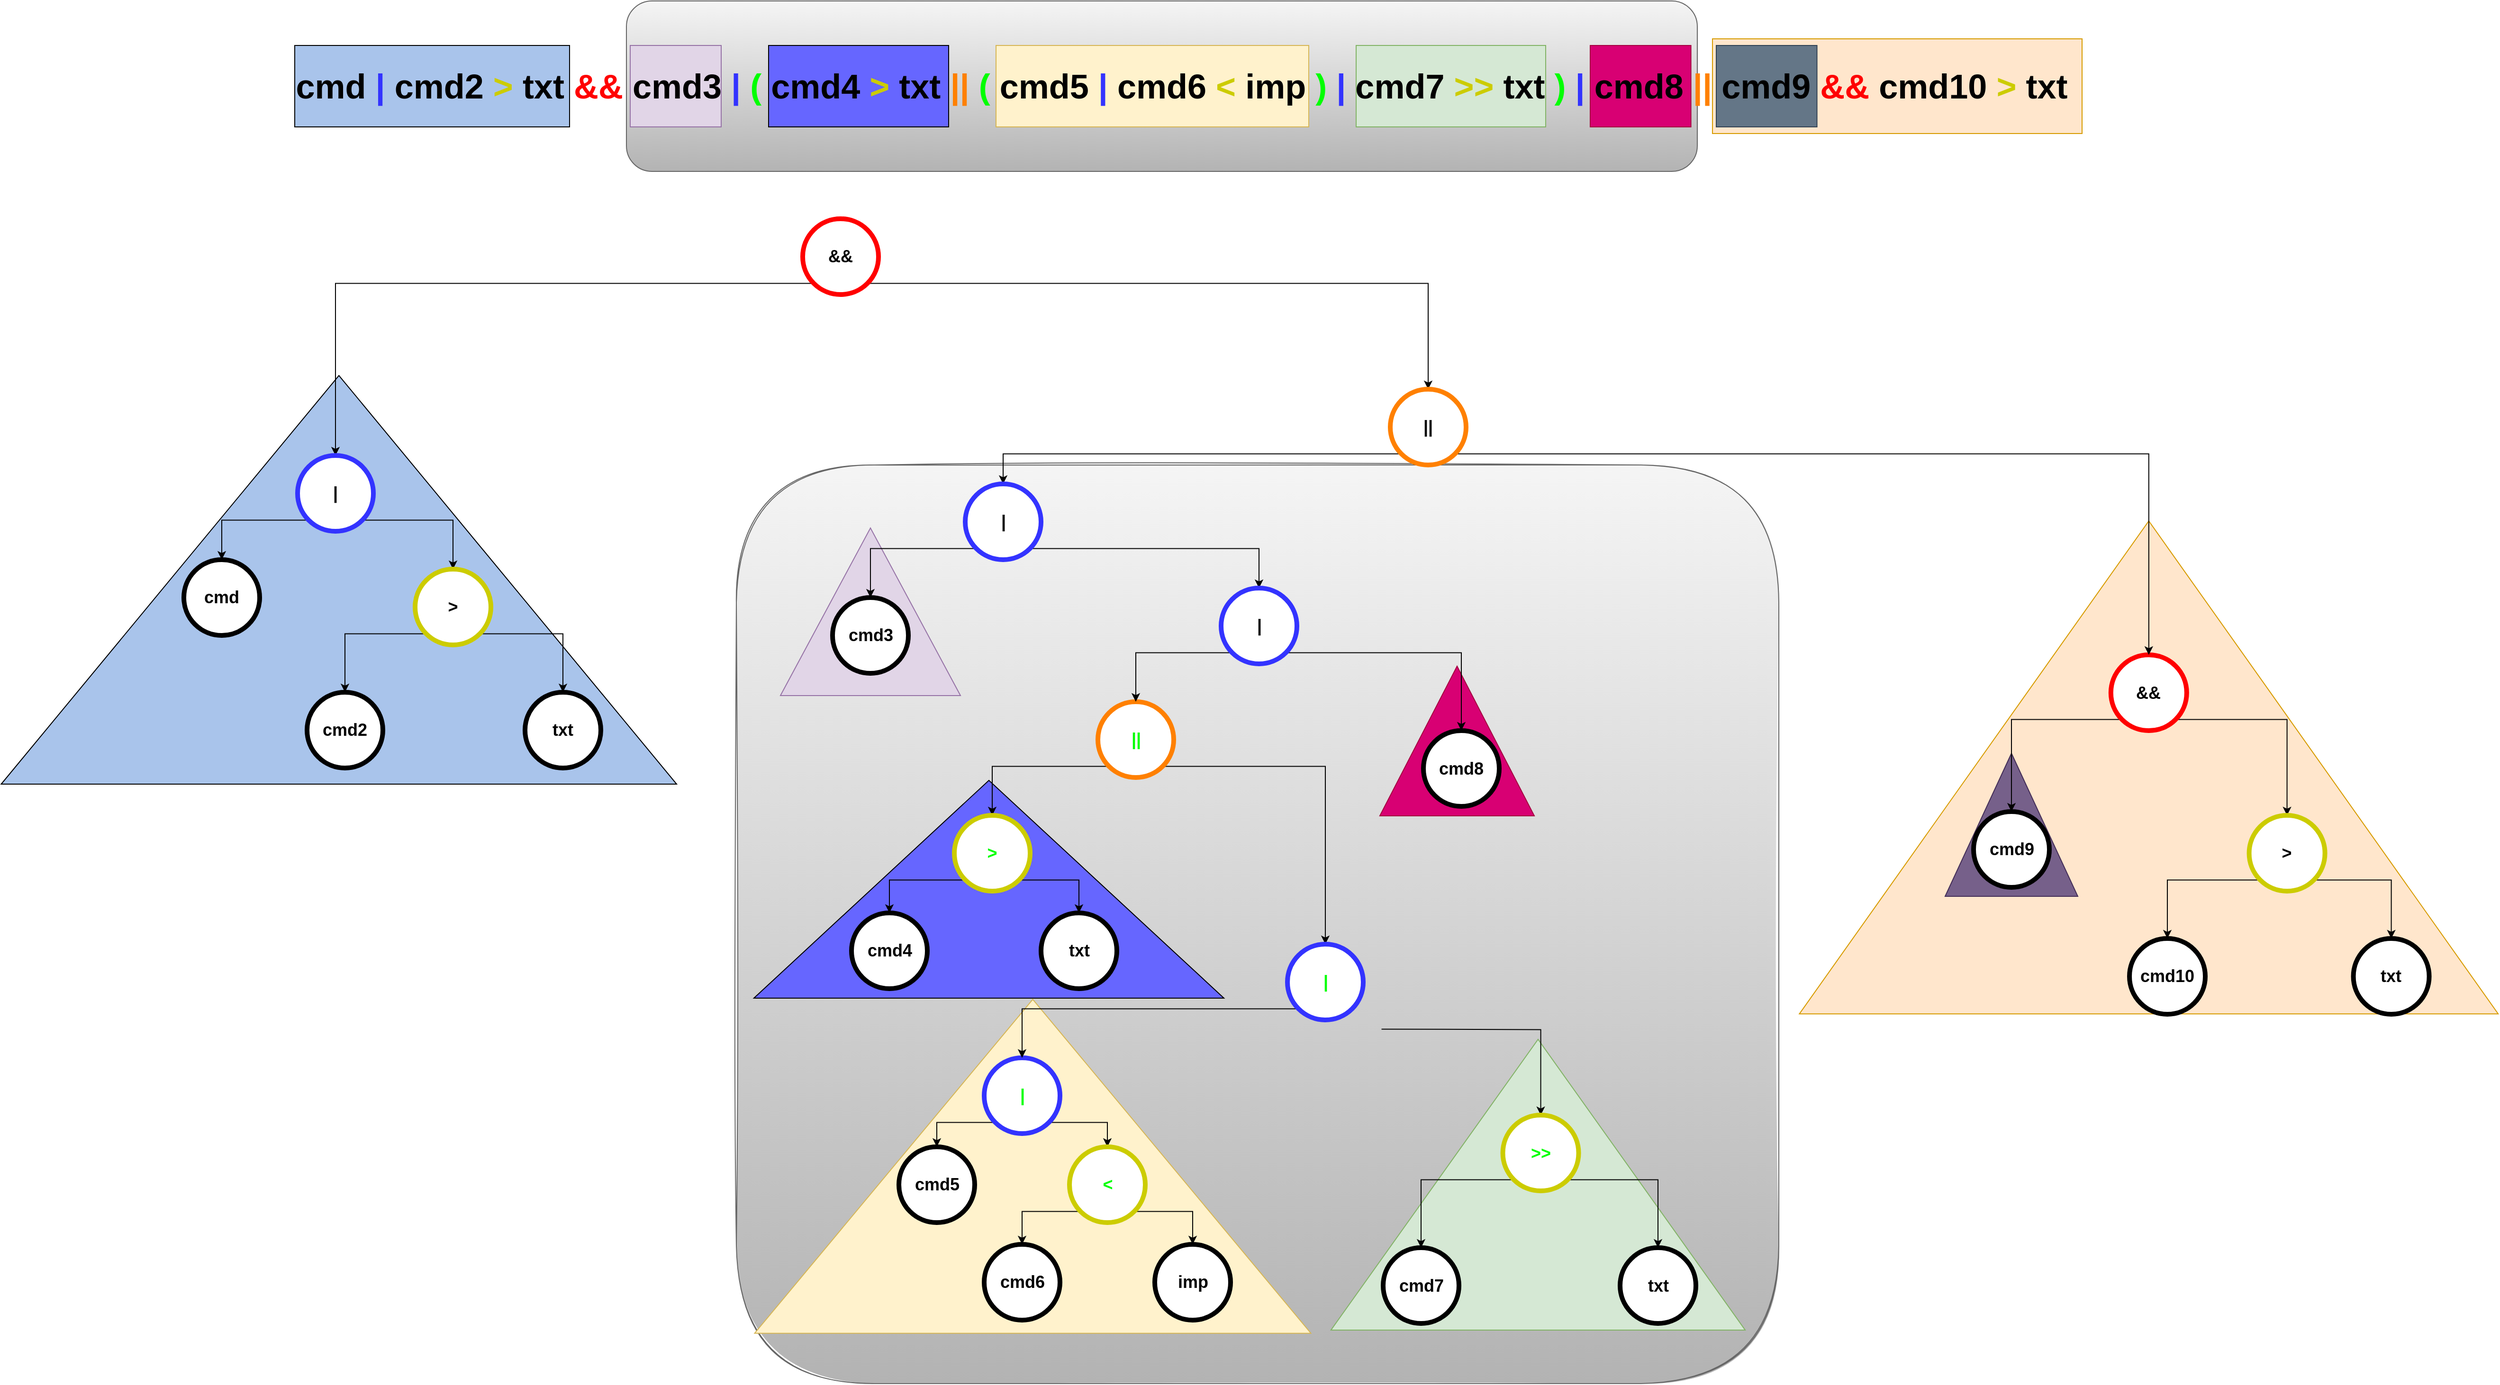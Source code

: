<mxfile version="19.0.2" type="device"><diagram id="H-TWaUP5bXeczBtcQhF_" name="Page-1"><mxGraphModel dx="7003" dy="3360" grid="1" gridSize="10" guides="1" tooltips="1" connect="1" arrows="1" fold="1" page="1" pageScale="1" pageWidth="827" pageHeight="1169" math="0" shadow="0"><root><mxCell id="0"/><mxCell id="1" parent="0"/><mxCell id="aJGOQzYCVpWXFMmuBfGQ-118" value="" style="triangle;whiteSpace=wrap;html=1;fontSize=36;strokeColor=#d79b00;strokeWidth=1;fillColor=#ffe6cc;rotation=-90;rounded=0;sketch=0;" parent="1" vertex="1"><mxGeometry x="1150.16" y="300.66" width="520.5" height="737.36" as="geometry"/></mxCell><mxCell id="aJGOQzYCVpWXFMmuBfGQ-106" value="" style="rounded=0;whiteSpace=wrap;html=1;fontSize=36;strokeColor=#d79b00;strokeWidth=1;fillColor=#ffe6cc;" parent="1" vertex="1"><mxGeometry x="950" y="-100" width="390" height="100" as="geometry"/></mxCell><mxCell id="aJGOQzYCVpWXFMmuBfGQ-125" value="" style="rounded=1;whiteSpace=wrap;html=1;fontSize=36;strokeColor=#666666;strokeWidth=1;fillColor=#f5f5f5;gradientColor=#b3b3b3;" parent="1" vertex="1"><mxGeometry x="-196" y="-140" width="1130" height="180" as="geometry"/></mxCell><mxCell id="aJGOQzYCVpWXFMmuBfGQ-124" value="" style="rounded=1;whiteSpace=wrap;html=1;fontSize=36;strokeColor=#666666;strokeWidth=1;fillColor=#f5f5f5;gradientColor=#b3b3b3;glass=0;shadow=0;sketch=1;" parent="1" vertex="1"><mxGeometry x="-80" y="350" width="1100" height="970" as="geometry"/></mxCell><mxCell id="aJGOQzYCVpWXFMmuBfGQ-122" value="" style="triangle;whiteSpace=wrap;html=1;fontSize=36;fontColor=#ffffff;strokeColor=#432D57;strokeWidth=1;fillColor=#76608a;rotation=-90;" parent="1" vertex="1"><mxGeometry x="1190" y="660" width="151" height="140" as="geometry"/></mxCell><mxCell id="aJGOQzYCVpWXFMmuBfGQ-123" value="" style="rounded=0;whiteSpace=wrap;html=1;fontSize=36;fontColor=#ffffff;strokeColor=#314354;strokeWidth=1;fillColor=#647687;" parent="1" vertex="1"><mxGeometry x="954" y="-93" width="106.28" height="86" as="geometry"/></mxCell><mxCell id="aJGOQzYCVpWXFMmuBfGQ-121" value="" style="triangle;whiteSpace=wrap;html=1;fontSize=36;fontColor=#ffffff;strokeColor=#A50040;strokeWidth=1;fillColor=#d80073;rotation=-90;" parent="1" vertex="1"><mxGeometry x="601.5" y="560" width="158" height="163" as="geometry"/></mxCell><mxCell id="aJGOQzYCVpWXFMmuBfGQ-111" value="" style="rounded=0;whiteSpace=wrap;html=1;fontSize=36;strokeColor=#82b366;strokeWidth=1;fillColor=#d5e8d4;" parent="1" vertex="1"><mxGeometry x="574" y="-93" width="200" height="86" as="geometry"/></mxCell><mxCell id="aJGOQzYCVpWXFMmuBfGQ-117" value="" style="triangle;whiteSpace=wrap;html=1;fontSize=36;strokeColor=#82b366;strokeWidth=1;fillColor=#d5e8d4;rotation=-90;" parent="1" vertex="1"><mxGeometry x="612.44" y="891.43" width="307.06" height="437.13" as="geometry"/></mxCell><mxCell id="aJGOQzYCVpWXFMmuBfGQ-110" value="" style="rounded=0;whiteSpace=wrap;html=1;fontSize=36;strokeColor=#d6b656;strokeWidth=1;fillColor=#fff2cc;" parent="1" vertex="1"><mxGeometry x="194" y="-93" width="330" height="86" as="geometry"/></mxCell><mxCell id="aJGOQzYCVpWXFMmuBfGQ-116" value="" style="triangle;whiteSpace=wrap;html=1;fontSize=36;strokeColor=#d6b656;strokeWidth=1;fillColor=#fff2cc;rotation=-90;" parent="1" vertex="1"><mxGeometry x="56.5" y="797.1" width="352.55" height="586.9" as="geometry"/></mxCell><mxCell id="aJGOQzYCVpWXFMmuBfGQ-107" value="" style="rounded=0;whiteSpace=wrap;html=1;fontSize=36;strokeColor=#9673a6;strokeWidth=1;fillColor=#e1d5e7;" parent="1" vertex="1"><mxGeometry x="-192" y="-93" width="96" height="86" as="geometry"/></mxCell><mxCell id="aJGOQzYCVpWXFMmuBfGQ-115" value="" style="triangle;whiteSpace=wrap;html=1;fontSize=36;strokeColor=#9673a6;strokeWidth=1;fillColor=#e1d5e7;rotation=-90;" parent="1" vertex="1"><mxGeometry x="-27" y="410" width="177" height="190" as="geometry"/></mxCell><mxCell id="aJGOQzYCVpWXFMmuBfGQ-109" value="" style="rounded=0;whiteSpace=wrap;html=1;fontSize=36;fontColor=#00FF00;strokeColor=#000000;strokeWidth=1;fillColor=#6666FF;" parent="1" vertex="1"><mxGeometry x="-46" y="-93" width="190" height="86" as="geometry"/></mxCell><mxCell id="aJGOQzYCVpWXFMmuBfGQ-113" value="" style="triangle;whiteSpace=wrap;html=1;fontSize=36;fontColor=#00FF00;strokeColor=#000000;strokeWidth=1;fillColor=#6666FF;rotation=-90;" parent="1" vertex="1"><mxGeometry x="71.5" y="550" width="230" height="496" as="geometry"/></mxCell><mxCell id="aJGOQzYCVpWXFMmuBfGQ-112" value="" style="triangle;whiteSpace=wrap;html=1;fontSize=36;fontColor=#00FF00;strokeColor=#000000;strokeWidth=1;fillColor=#A9C4EB;rotation=-90;" parent="1" vertex="1"><mxGeometry x="-715.12" y="114.88" width="431.5" height="712.75" as="geometry"/></mxCell><mxCell id="aJGOQzYCVpWXFMmuBfGQ-108" value="" style="rounded=0;whiteSpace=wrap;html=1;fontSize=36;fontColor=#ffffff;strokeColor=#A50040;strokeWidth=1;fillColor=#d80073;" parent="1" vertex="1"><mxGeometry x="821" y="-93" width="106.28" height="86" as="geometry"/></mxCell><mxCell id="aJGOQzYCVpWXFMmuBfGQ-105" value="" style="rounded=0;whiteSpace=wrap;html=1;fontSize=36;fontColor=#00FF00;strokeColor=#000000;strokeWidth=1;fillColor=#A9C4EB;" parent="1" vertex="1"><mxGeometry x="-546" y="-93" width="290" height="86" as="geometry"/></mxCell><mxCell id="aJGOQzYCVpWXFMmuBfGQ-68" style="edgeStyle=orthogonalEdgeStyle;rounded=0;orthogonalLoop=1;jettySize=auto;html=1;exitX=0;exitY=1;exitDx=0;exitDy=0;entryX=0.5;entryY=0;entryDx=0;entryDy=0;fontSize=18;fontColor=#00FF00;" parent="1" source="aJGOQzYCVpWXFMmuBfGQ-1" target="aJGOQzYCVpWXFMmuBfGQ-8" edge="1"><mxGeometry relative="1" as="geometry"/></mxCell><mxCell id="puf2VcP3-_cEdi5S4VuT-2" style="edgeStyle=orthogonalEdgeStyle;rounded=0;orthogonalLoop=1;jettySize=auto;html=1;exitX=1;exitY=1;exitDx=0;exitDy=0;entryX=0.5;entryY=0;entryDx=0;entryDy=0;" edge="1" parent="1" source="aJGOQzYCVpWXFMmuBfGQ-1" target="aJGOQzYCVpWXFMmuBfGQ-5"><mxGeometry relative="1" as="geometry"/></mxCell><mxCell id="aJGOQzYCVpWXFMmuBfGQ-1" value="&lt;font style=&quot;font-size: 18px;&quot;&gt;&lt;b&gt;&amp;amp;&amp;amp;&lt;/b&gt;&lt;/font&gt;" style="ellipse;whiteSpace=wrap;html=1;aspect=fixed;strokeWidth=5;strokeColor=#FF0000;" parent="1" vertex="1"><mxGeometry x="-10" y="90" width="80" height="80" as="geometry"/></mxCell><mxCell id="aJGOQzYCVpWXFMmuBfGQ-2" value="&lt;b&gt;&lt;font style=&quot;font-size: 36px;&quot;&gt;cmd &lt;font style=&quot;&quot; color=&quot;#3333ff&quot;&gt;|&lt;/font&gt; cmd2 &lt;font style=&quot;&quot; color=&quot;#cccc00&quot;&gt;&amp;gt;&lt;/font&gt; txt &lt;font style=&quot;&quot; color=&quot;#ff0000&quot;&gt;&amp;amp;&amp;amp;&lt;/font&gt; cmd3 &lt;font style=&quot;&quot; color=&quot;#3333ff&quot;&gt;|&lt;/font&gt; &lt;font style=&quot;&quot; color=&quot;#00ff00&quot;&gt;(&lt;/font&gt; cmd4 &lt;font style=&quot;&quot; color=&quot;#cccc00&quot;&gt;&amp;gt;&lt;/font&gt; txt &lt;font style=&quot;&quot; color=&quot;#ff8000&quot;&gt;||&lt;/font&gt; &lt;font style=&quot;&quot; color=&quot;#00ff00&quot;&gt;(&amp;nbsp;&lt;/font&gt;cmd5 &lt;font style=&quot;&quot; color=&quot;#3333ff&quot;&gt;|&lt;/font&gt; cmd6 &lt;font style=&quot;&quot; color=&quot;#cccc00&quot;&gt;&amp;lt;&lt;/font&gt; imp &lt;font style=&quot;&quot; color=&quot;#00ff00&quot;&gt;)&lt;/font&gt; &lt;font style=&quot;&quot; color=&quot;#3333ff&quot;&gt;|&lt;/font&gt; cmd7 &lt;font style=&quot;&quot; color=&quot;#cccc00&quot;&gt;&amp;gt;&amp;gt;&lt;/font&gt; txt&amp;nbsp;&lt;font style=&quot;&quot; color=&quot;#00ff00&quot;&gt;)&lt;/font&gt; &lt;font style=&quot;&quot; color=&quot;#3333ff&quot;&gt;|&lt;/font&gt; cmd8 &lt;font style=&quot;&quot; color=&quot;#ff8000&quot;&gt;||&lt;/font&gt; cmd9 &lt;font style=&quot;&quot; color=&quot;#ff0000&quot;&gt;&amp;amp;&amp;amp;&lt;/font&gt; cmd10 &lt;font style=&quot;&quot; color=&quot;#cccc00&quot;&gt;&amp;gt;&lt;/font&gt; txt&lt;/font&gt;&lt;/b&gt;" style="text;html=1;strokeColor=none;fillColor=none;align=center;verticalAlign=middle;whiteSpace=wrap;rounded=0;" parent="1" vertex="1"><mxGeometry x="-610" y="-80" width="2000" height="60" as="geometry"/></mxCell><mxCell id="aJGOQzYCVpWXFMmuBfGQ-77" style="edgeStyle=orthogonalEdgeStyle;rounded=0;orthogonalLoop=1;jettySize=auto;html=1;exitX=1;exitY=1;exitDx=0;exitDy=0;entryX=0.5;entryY=0;entryDx=0;entryDy=0;fontSize=18;fontColor=#00FF00;" parent="1" source="aJGOQzYCVpWXFMmuBfGQ-3" target="aJGOQzYCVpWXFMmuBfGQ-13" edge="1"><mxGeometry relative="1" as="geometry"/></mxCell><mxCell id="puf2VcP3-_cEdi5S4VuT-24" style="edgeStyle=orthogonalEdgeStyle;rounded=0;orthogonalLoop=1;jettySize=auto;html=1;exitX=0;exitY=1;exitDx=0;exitDy=0;entryX=0.5;entryY=0;entryDx=0;entryDy=0;" edge="1" parent="1" source="aJGOQzYCVpWXFMmuBfGQ-3" target="aJGOQzYCVpWXFMmuBfGQ-29"><mxGeometry relative="1" as="geometry"/></mxCell><mxCell id="aJGOQzYCVpWXFMmuBfGQ-3" value="&lt;font style=&quot;font-size: 18px;&quot;&gt;&lt;b&gt;&amp;amp;&amp;amp;&lt;/b&gt;&lt;/font&gt;" style="ellipse;whiteSpace=wrap;html=1;aspect=fixed;strokeWidth=5;strokeColor=#FF0000;" parent="1" vertex="1"><mxGeometry x="1370.41" y="550.5" width="80" height="80" as="geometry"/></mxCell><mxCell id="puf2VcP3-_cEdi5S4VuT-7" style="edgeStyle=orthogonalEdgeStyle;rounded=0;orthogonalLoop=1;jettySize=auto;html=1;exitX=1;exitY=1;exitDx=0;exitDy=0;" edge="1" parent="1" source="aJGOQzYCVpWXFMmuBfGQ-4" target="aJGOQzYCVpWXFMmuBfGQ-7"><mxGeometry relative="1" as="geometry"/></mxCell><mxCell id="puf2VcP3-_cEdi5S4VuT-8" style="edgeStyle=orthogonalEdgeStyle;rounded=0;orthogonalLoop=1;jettySize=auto;html=1;exitX=0;exitY=1;exitDx=0;exitDy=0;entryX=0.5;entryY=0;entryDx=0;entryDy=0;" edge="1" parent="1" source="aJGOQzYCVpWXFMmuBfGQ-4" target="aJGOQzYCVpWXFMmuBfGQ-11"><mxGeometry relative="1" as="geometry"/></mxCell><mxCell id="aJGOQzYCVpWXFMmuBfGQ-4" value="&lt;font color=&quot;#00ff00&quot; style=&quot;font-size: 18px;&quot;&gt;&lt;b&gt;||&lt;/b&gt;&lt;/font&gt;" style="ellipse;whiteSpace=wrap;html=1;aspect=fixed;strokeColor=#FF8000;strokeWidth=5;" parent="1" vertex="1"><mxGeometry x="301.5" y="600" width="80" height="80" as="geometry"/></mxCell><mxCell id="puf2VcP3-_cEdi5S4VuT-3" style="edgeStyle=orthogonalEdgeStyle;rounded=0;orthogonalLoop=1;jettySize=auto;html=1;exitX=1;exitY=1;exitDx=0;exitDy=0;entryX=0.5;entryY=0;entryDx=0;entryDy=0;" edge="1" parent="1" source="aJGOQzYCVpWXFMmuBfGQ-5" target="aJGOQzYCVpWXFMmuBfGQ-3"><mxGeometry relative="1" as="geometry"/></mxCell><mxCell id="puf2VcP3-_cEdi5S4VuT-4" style="edgeStyle=orthogonalEdgeStyle;rounded=0;orthogonalLoop=1;jettySize=auto;html=1;exitX=0;exitY=1;exitDx=0;exitDy=0;entryX=0.5;entryY=0;entryDx=0;entryDy=0;" edge="1" parent="1" source="aJGOQzYCVpWXFMmuBfGQ-5" target="aJGOQzYCVpWXFMmuBfGQ-9"><mxGeometry relative="1" as="geometry"/></mxCell><mxCell id="aJGOQzYCVpWXFMmuBfGQ-5" value="&lt;font style=&quot;font-size: 18px;&quot;&gt;&lt;b&gt;||&lt;/b&gt;&lt;/font&gt;" style="ellipse;whiteSpace=wrap;html=1;aspect=fixed;strokeColor=#FF8000;strokeWidth=5;" parent="1" vertex="1"><mxGeometry x="610" y="270" width="80" height="80" as="geometry"/></mxCell><mxCell id="puf2VcP3-_cEdi5S4VuT-19" style="edgeStyle=orthogonalEdgeStyle;rounded=0;orthogonalLoop=1;jettySize=auto;html=1;exitX=1;exitY=1;exitDx=0;exitDy=0;" edge="1" parent="1" source="aJGOQzYCVpWXFMmuBfGQ-6" target="aJGOQzYCVpWXFMmuBfGQ-14"><mxGeometry relative="1" as="geometry"/></mxCell><mxCell id="puf2VcP3-_cEdi5S4VuT-20" style="edgeStyle=orthogonalEdgeStyle;rounded=0;orthogonalLoop=1;jettySize=auto;html=1;exitX=0;exitY=1;exitDx=0;exitDy=0;entryX=0.5;entryY=0;entryDx=0;entryDy=0;" edge="1" parent="1" source="aJGOQzYCVpWXFMmuBfGQ-6" target="aJGOQzYCVpWXFMmuBfGQ-25"><mxGeometry relative="1" as="geometry"/></mxCell><mxCell id="aJGOQzYCVpWXFMmuBfGQ-6" value="&lt;font style=&quot;font-size: 18px;&quot;&gt;&lt;b&gt;&lt;font color=&quot;#00ff00&quot;&gt;|&lt;/font&gt;&lt;br&gt;&lt;/b&gt;&lt;/font&gt;" style="ellipse;whiteSpace=wrap;html=1;aspect=fixed;strokeColor=#3333FF;strokeWidth=5;" parent="1" vertex="1"><mxGeometry x="181.5" y="976" width="80" height="80" as="geometry"/></mxCell><mxCell id="puf2VcP3-_cEdi5S4VuT-12" style="edgeStyle=orthogonalEdgeStyle;rounded=0;orthogonalLoop=1;jettySize=auto;html=1;exitX=0;exitY=1;exitDx=0;exitDy=0;" edge="1" parent="1" source="aJGOQzYCVpWXFMmuBfGQ-7" target="aJGOQzYCVpWXFMmuBfGQ-6"><mxGeometry relative="1" as="geometry"/></mxCell><mxCell id="puf2VcP3-_cEdi5S4VuT-13" style="edgeStyle=orthogonalEdgeStyle;rounded=0;orthogonalLoop=1;jettySize=auto;html=1;exitX=1;exitY=1;exitDx=0;exitDy=0;" edge="1" parent="1" target="aJGOQzYCVpWXFMmuBfGQ-16"><mxGeometry relative="1" as="geometry"><mxPoint x="600.784" y="945.714" as="sourcePoint"/></mxGeometry></mxCell><mxCell id="aJGOQzYCVpWXFMmuBfGQ-7" value="&lt;font style=&quot;font-size: 18px;&quot;&gt;&lt;b&gt;&lt;font color=&quot;#00ff00&quot;&gt;|&lt;/font&gt;&lt;br&gt;&lt;/b&gt;&lt;/font&gt;" style="ellipse;whiteSpace=wrap;html=1;aspect=fixed;strokeColor=#3333FF;strokeWidth=5;" parent="1" vertex="1"><mxGeometry x="501.5" y="856" width="80" height="80" as="geometry"/></mxCell><mxCell id="puf2VcP3-_cEdi5S4VuT-27" style="edgeStyle=orthogonalEdgeStyle;rounded=0;orthogonalLoop=1;jettySize=auto;html=1;exitX=1;exitY=1;exitDx=0;exitDy=0;entryX=0.5;entryY=0;entryDx=0;entryDy=0;" edge="1" parent="1" source="aJGOQzYCVpWXFMmuBfGQ-8" target="aJGOQzYCVpWXFMmuBfGQ-12"><mxGeometry relative="1" as="geometry"/></mxCell><mxCell id="puf2VcP3-_cEdi5S4VuT-28" style="edgeStyle=orthogonalEdgeStyle;rounded=0;orthogonalLoop=1;jettySize=auto;html=1;exitX=0;exitY=1;exitDx=0;exitDy=0;entryX=0.5;entryY=0;entryDx=0;entryDy=0;" edge="1" parent="1" source="aJGOQzYCVpWXFMmuBfGQ-8" target="aJGOQzYCVpWXFMmuBfGQ-20"><mxGeometry relative="1" as="geometry"/></mxCell><mxCell id="aJGOQzYCVpWXFMmuBfGQ-8" value="&lt;font style=&quot;font-size: 18px;&quot;&gt;&lt;b&gt;|&lt;br&gt;&lt;/b&gt;&lt;/font&gt;" style="ellipse;whiteSpace=wrap;html=1;aspect=fixed;strokeColor=#3333FF;strokeWidth=5;" parent="1" vertex="1"><mxGeometry x="-543" y="340" width="80" height="80" as="geometry"/></mxCell><mxCell id="puf2VcP3-_cEdi5S4VuT-5" style="edgeStyle=orthogonalEdgeStyle;rounded=0;orthogonalLoop=1;jettySize=auto;html=1;exitX=0;exitY=1;exitDx=0;exitDy=0;entryX=0.5;entryY=0;entryDx=0;entryDy=0;" edge="1" parent="1" source="aJGOQzYCVpWXFMmuBfGQ-9" target="aJGOQzYCVpWXFMmuBfGQ-22"><mxGeometry relative="1" as="geometry"/></mxCell><mxCell id="puf2VcP3-_cEdi5S4VuT-6" style="edgeStyle=orthogonalEdgeStyle;rounded=0;orthogonalLoop=1;jettySize=auto;html=1;exitX=1;exitY=1;exitDx=0;exitDy=0;entryX=0.5;entryY=0;entryDx=0;entryDy=0;" edge="1" parent="1" source="aJGOQzYCVpWXFMmuBfGQ-9" target="aJGOQzYCVpWXFMmuBfGQ-10"><mxGeometry relative="1" as="geometry"/></mxCell><mxCell id="aJGOQzYCVpWXFMmuBfGQ-9" value="&lt;font style=&quot;font-size: 18px;&quot;&gt;&lt;b&gt;|&lt;br&gt;&lt;/b&gt;&lt;/font&gt;" style="ellipse;whiteSpace=wrap;html=1;aspect=fixed;strokeColor=#3333FF;strokeWidth=5;" parent="1" vertex="1"><mxGeometry x="161.5" y="370" width="80" height="80" as="geometry"/></mxCell><mxCell id="aJGOQzYCVpWXFMmuBfGQ-100" style="edgeStyle=orthogonalEdgeStyle;rounded=0;orthogonalLoop=1;jettySize=auto;html=1;exitX=0;exitY=1;exitDx=0;exitDy=0;entryX=0.5;entryY=0;entryDx=0;entryDy=0;fontSize=18;fontColor=#00FF00;" parent="1" source="aJGOQzYCVpWXFMmuBfGQ-10" target="aJGOQzYCVpWXFMmuBfGQ-4" edge="1"><mxGeometry relative="1" as="geometry"/></mxCell><mxCell id="puf2VcP3-_cEdi5S4VuT-21" style="edgeStyle=orthogonalEdgeStyle;rounded=0;orthogonalLoop=1;jettySize=auto;html=1;exitX=1;exitY=1;exitDx=0;exitDy=0;entryX=0.5;entryY=0;entryDx=0;entryDy=0;" edge="1" parent="1" source="aJGOQzYCVpWXFMmuBfGQ-10" target="aJGOQzYCVpWXFMmuBfGQ-28"><mxGeometry relative="1" as="geometry"/></mxCell><mxCell id="aJGOQzYCVpWXFMmuBfGQ-10" value="&lt;font style=&quot;font-size: 18px;&quot;&gt;&lt;b&gt;|&lt;br&gt;&lt;/b&gt;&lt;/font&gt;" style="ellipse;whiteSpace=wrap;html=1;aspect=fixed;strokeColor=#3333FF;strokeWidth=5;" parent="1" vertex="1"><mxGeometry x="431.5" y="480" width="80" height="80" as="geometry"/></mxCell><mxCell id="puf2VcP3-_cEdi5S4VuT-10" style="edgeStyle=orthogonalEdgeStyle;rounded=0;orthogonalLoop=1;jettySize=auto;html=1;exitX=1;exitY=1;exitDx=0;exitDy=0;entryX=0.5;entryY=0;entryDx=0;entryDy=0;" edge="1" parent="1" source="aJGOQzYCVpWXFMmuBfGQ-11" target="aJGOQzYCVpWXFMmuBfGQ-32"><mxGeometry relative="1" as="geometry"/></mxCell><mxCell id="puf2VcP3-_cEdi5S4VuT-11" style="edgeStyle=orthogonalEdgeStyle;rounded=0;orthogonalLoop=1;jettySize=auto;html=1;exitX=0;exitY=1;exitDx=0;exitDy=0;entryX=0.5;entryY=0;entryDx=0;entryDy=0;" edge="1" parent="1" source="aJGOQzYCVpWXFMmuBfGQ-11" target="aJGOQzYCVpWXFMmuBfGQ-24"><mxGeometry relative="1" as="geometry"/></mxCell><mxCell id="aJGOQzYCVpWXFMmuBfGQ-11" value="&lt;font style=&quot;font-size: 18px;&quot;&gt;&lt;b&gt;&lt;font color=&quot;#00ff00&quot;&gt;&amp;gt;&lt;/font&gt;&lt;br&gt;&lt;/b&gt;&lt;/font&gt;" style="ellipse;whiteSpace=wrap;html=1;aspect=fixed;strokeColor=#CCCC00;strokeWidth=5;" parent="1" vertex="1"><mxGeometry x="150" y="720" width="80" height="80" as="geometry"/></mxCell><mxCell id="puf2VcP3-_cEdi5S4VuT-25" style="edgeStyle=orthogonalEdgeStyle;rounded=0;orthogonalLoop=1;jettySize=auto;html=1;exitX=1;exitY=1;exitDx=0;exitDy=0;" edge="1" parent="1" source="aJGOQzYCVpWXFMmuBfGQ-12" target="aJGOQzYCVpWXFMmuBfGQ-21"><mxGeometry relative="1" as="geometry"/></mxCell><mxCell id="puf2VcP3-_cEdi5S4VuT-26" style="edgeStyle=orthogonalEdgeStyle;rounded=0;orthogonalLoop=1;jettySize=auto;html=1;exitX=0;exitY=1;exitDx=0;exitDy=0;" edge="1" parent="1" source="aJGOQzYCVpWXFMmuBfGQ-12" target="aJGOQzYCVpWXFMmuBfGQ-31"><mxGeometry relative="1" as="geometry"/></mxCell><mxCell id="aJGOQzYCVpWXFMmuBfGQ-12" value="&lt;font style=&quot;font-size: 18px;&quot;&gt;&lt;b&gt;&amp;gt;&lt;br&gt;&lt;/b&gt;&lt;/font&gt;" style="ellipse;whiteSpace=wrap;html=1;aspect=fixed;strokeColor=#CCCC00;strokeWidth=5;" parent="1" vertex="1"><mxGeometry x="-419" y="460" width="80" height="80" as="geometry"/></mxCell><mxCell id="puf2VcP3-_cEdi5S4VuT-22" style="edgeStyle=orthogonalEdgeStyle;rounded=0;orthogonalLoop=1;jettySize=auto;html=1;exitX=1;exitY=1;exitDx=0;exitDy=0;" edge="1" parent="1" source="aJGOQzYCVpWXFMmuBfGQ-13" target="aJGOQzYCVpWXFMmuBfGQ-35"><mxGeometry relative="1" as="geometry"/></mxCell><mxCell id="puf2VcP3-_cEdi5S4VuT-23" style="edgeStyle=orthogonalEdgeStyle;rounded=0;orthogonalLoop=1;jettySize=auto;html=1;exitX=0;exitY=1;exitDx=0;exitDy=0;entryX=0.5;entryY=0;entryDx=0;entryDy=0;" edge="1" parent="1" source="aJGOQzYCVpWXFMmuBfGQ-13" target="aJGOQzYCVpWXFMmuBfGQ-30"><mxGeometry relative="1" as="geometry"/></mxCell><mxCell id="aJGOQzYCVpWXFMmuBfGQ-13" value="&lt;font style=&quot;font-size: 18px;&quot;&gt;&lt;b&gt;&amp;gt;&lt;br&gt;&lt;/b&gt;&lt;/font&gt;" style="ellipse;whiteSpace=wrap;html=1;aspect=fixed;strokeColor=#CCCC00;strokeWidth=5;" parent="1" vertex="1"><mxGeometry x="1516.28" y="720" width="80" height="80" as="geometry"/></mxCell><mxCell id="puf2VcP3-_cEdi5S4VuT-16" style="edgeStyle=orthogonalEdgeStyle;rounded=0;orthogonalLoop=1;jettySize=auto;html=1;exitX=1;exitY=1;exitDx=0;exitDy=0;entryX=0.5;entryY=0;entryDx=0;entryDy=0;" edge="1" parent="1" source="aJGOQzYCVpWXFMmuBfGQ-14" target="aJGOQzYCVpWXFMmuBfGQ-33"><mxGeometry relative="1" as="geometry"/></mxCell><mxCell id="puf2VcP3-_cEdi5S4VuT-17" style="edgeStyle=orthogonalEdgeStyle;rounded=0;orthogonalLoop=1;jettySize=auto;html=1;exitX=0;exitY=1;exitDx=0;exitDy=0;" edge="1" parent="1" source="aJGOQzYCVpWXFMmuBfGQ-14" target="aJGOQzYCVpWXFMmuBfGQ-26"><mxGeometry relative="1" as="geometry"/></mxCell><mxCell id="aJGOQzYCVpWXFMmuBfGQ-14" value="&lt;font style=&quot;font-size: 18px;&quot;&gt;&lt;b&gt;&lt;font color=&quot;#00ff00&quot;&gt;&amp;lt;&lt;/font&gt;&lt;br&gt;&lt;/b&gt;&lt;/font&gt;" style="ellipse;whiteSpace=wrap;html=1;aspect=fixed;strokeColor=#CCCC00;strokeWidth=5;" parent="1" vertex="1"><mxGeometry x="271.5" y="1070" width="80" height="80" as="geometry"/></mxCell><mxCell id="puf2VcP3-_cEdi5S4VuT-14" style="edgeStyle=orthogonalEdgeStyle;rounded=0;orthogonalLoop=1;jettySize=auto;html=1;exitX=1;exitY=1;exitDx=0;exitDy=0;entryX=0.5;entryY=0;entryDx=0;entryDy=0;" edge="1" parent="1" source="aJGOQzYCVpWXFMmuBfGQ-16" target="aJGOQzYCVpWXFMmuBfGQ-34"><mxGeometry relative="1" as="geometry"/></mxCell><mxCell id="puf2VcP3-_cEdi5S4VuT-15" style="edgeStyle=orthogonalEdgeStyle;rounded=0;orthogonalLoop=1;jettySize=auto;html=1;exitX=0;exitY=1;exitDx=0;exitDy=0;entryX=0.5;entryY=0;entryDx=0;entryDy=0;" edge="1" parent="1" source="aJGOQzYCVpWXFMmuBfGQ-16" target="aJGOQzYCVpWXFMmuBfGQ-27"><mxGeometry relative="1" as="geometry"/></mxCell><mxCell id="aJGOQzYCVpWXFMmuBfGQ-16" value="&lt;font style=&quot;font-size: 18px;&quot;&gt;&lt;b&gt;&lt;font color=&quot;#00ff00&quot;&gt;&amp;gt;&amp;gt;&lt;/font&gt;&lt;br&gt;&lt;/b&gt;&lt;/font&gt;" style="ellipse;whiteSpace=wrap;html=1;aspect=fixed;strokeColor=#CCCC00;strokeWidth=5;" parent="1" vertex="1"><mxGeometry x="728.78" y="1036.52" width="80" height="80" as="geometry"/></mxCell><mxCell id="aJGOQzYCVpWXFMmuBfGQ-20" value="&lt;font style=&quot;font-size: 18px;&quot;&gt;&lt;b&gt;cmd&lt;br&gt;&lt;/b&gt;&lt;/font&gt;" style="ellipse;whiteSpace=wrap;html=1;aspect=fixed;strokeColor=#000000;strokeWidth=5;" parent="1" vertex="1"><mxGeometry x="-663" y="450" width="80" height="80" as="geometry"/></mxCell><mxCell id="aJGOQzYCVpWXFMmuBfGQ-21" value="&lt;font style=&quot;font-size: 18px;&quot;&gt;&lt;b&gt;txt&lt;br&gt;&lt;/b&gt;&lt;/font&gt;" style="ellipse;whiteSpace=wrap;html=1;aspect=fixed;strokeColor=#000000;strokeWidth=5;" parent="1" vertex="1"><mxGeometry x="-303" y="590" width="80" height="80" as="geometry"/></mxCell><mxCell id="aJGOQzYCVpWXFMmuBfGQ-22" value="&lt;font style=&quot;font-size: 18px;&quot;&gt;&lt;b&gt;cmd3&lt;br&gt;&lt;/b&gt;&lt;/font&gt;" style="ellipse;whiteSpace=wrap;html=1;aspect=fixed;strokeColor=#000000;strokeWidth=5;" parent="1" vertex="1"><mxGeometry x="21.5" y="490" width="80" height="80" as="geometry"/></mxCell><mxCell id="aJGOQzYCVpWXFMmuBfGQ-24" value="&lt;font style=&quot;font-size: 18px;&quot;&gt;&lt;b&gt;cmd4&lt;br&gt;&lt;/b&gt;&lt;/font&gt;" style="ellipse;whiteSpace=wrap;html=1;aspect=fixed;strokeColor=#000000;strokeWidth=5;" parent="1" vertex="1"><mxGeometry x="41.5" y="823" width="80" height="80" as="geometry"/></mxCell><mxCell id="aJGOQzYCVpWXFMmuBfGQ-25" value="&lt;font style=&quot;font-size: 18px;&quot;&gt;&lt;b&gt;cmd5&lt;br&gt;&lt;/b&gt;&lt;/font&gt;" style="ellipse;whiteSpace=wrap;html=1;aspect=fixed;strokeColor=#000000;strokeWidth=5;" parent="1" vertex="1"><mxGeometry x="91.5" y="1070" width="80" height="80" as="geometry"/></mxCell><mxCell id="aJGOQzYCVpWXFMmuBfGQ-26" value="&lt;font style=&quot;font-size: 18px;&quot;&gt;&lt;b&gt;cmd6&lt;br&gt;&lt;/b&gt;&lt;/font&gt;" style="ellipse;whiteSpace=wrap;html=1;aspect=fixed;strokeColor=#000000;strokeWidth=5;" parent="1" vertex="1"><mxGeometry x="181.5" y="1173" width="80" height="80" as="geometry"/></mxCell><mxCell id="aJGOQzYCVpWXFMmuBfGQ-27" value="&lt;font style=&quot;font-size: 18px;&quot;&gt;&lt;b&gt;cmd7&lt;br&gt;&lt;/b&gt;&lt;/font&gt;" style="ellipse;whiteSpace=wrap;html=1;aspect=fixed;strokeColor=#000000;strokeWidth=5;" parent="1" vertex="1"><mxGeometry x="602.5" y="1176.52" width="80" height="80" as="geometry"/></mxCell><mxCell id="aJGOQzYCVpWXFMmuBfGQ-28" value="&lt;font style=&quot;font-size: 18px;&quot;&gt;&lt;b&gt;cmd8&lt;br&gt;&lt;/b&gt;&lt;/font&gt;" style="ellipse;whiteSpace=wrap;html=1;aspect=fixed;strokeColor=#000000;strokeWidth=5;" parent="1" vertex="1"><mxGeometry x="645" y="630.5" width="80" height="80" as="geometry"/></mxCell><mxCell id="aJGOQzYCVpWXFMmuBfGQ-29" value="&lt;font style=&quot;font-size: 18px;&quot;&gt;&lt;b&gt;cmd9&lt;br&gt;&lt;/b&gt;&lt;/font&gt;" style="ellipse;whiteSpace=wrap;html=1;aspect=fixed;strokeColor=#000000;strokeWidth=5;" parent="1" vertex="1"><mxGeometry x="1225.5" y="716" width="80" height="80" as="geometry"/></mxCell><mxCell id="aJGOQzYCVpWXFMmuBfGQ-30" value="&lt;font style=&quot;font-size: 18px;&quot;&gt;&lt;b&gt;cmd10&lt;br&gt;&lt;/b&gt;&lt;/font&gt;" style="ellipse;whiteSpace=wrap;html=1;aspect=fixed;strokeColor=#000000;strokeWidth=5;" parent="1" vertex="1"><mxGeometry x="1390" y="850" width="80" height="80" as="geometry"/></mxCell><mxCell id="aJGOQzYCVpWXFMmuBfGQ-31" value="&lt;font style=&quot;font-size: 18px;&quot;&gt;&lt;b&gt;cmd2&lt;br&gt;&lt;/b&gt;&lt;/font&gt;" style="ellipse;whiteSpace=wrap;html=1;aspect=fixed;strokeColor=#000000;strokeWidth=5;" parent="1" vertex="1"><mxGeometry x="-533" y="590" width="80" height="80" as="geometry"/></mxCell><mxCell id="aJGOQzYCVpWXFMmuBfGQ-32" value="&lt;font style=&quot;font-size: 18px;&quot;&gt;&lt;b&gt;txt&lt;br&gt;&lt;/b&gt;&lt;/font&gt;" style="ellipse;whiteSpace=wrap;html=1;aspect=fixed;strokeColor=#000000;strokeWidth=5;" parent="1" vertex="1"><mxGeometry x="241.5" y="823" width="80" height="80" as="geometry"/></mxCell><mxCell id="aJGOQzYCVpWXFMmuBfGQ-33" value="&lt;font style=&quot;font-size: 18px;&quot;&gt;&lt;b&gt;imp&lt;br&gt;&lt;/b&gt;&lt;/font&gt;" style="ellipse;whiteSpace=wrap;html=1;aspect=fixed;strokeColor=#000000;strokeWidth=5;" parent="1" vertex="1"><mxGeometry x="361.5" y="1173" width="80" height="80" as="geometry"/></mxCell><mxCell id="aJGOQzYCVpWXFMmuBfGQ-34" value="&lt;font style=&quot;font-size: 18px;&quot;&gt;&lt;b&gt;txt&lt;br&gt;&lt;/b&gt;&lt;/font&gt;" style="ellipse;whiteSpace=wrap;html=1;aspect=fixed;strokeColor=#000000;strokeWidth=5;" parent="1" vertex="1"><mxGeometry x="852.5" y="1176.52" width="80" height="80" as="geometry"/></mxCell><mxCell id="aJGOQzYCVpWXFMmuBfGQ-35" value="&lt;font style=&quot;font-size: 18px;&quot;&gt;&lt;b&gt;txt&lt;br&gt;&lt;/b&gt;&lt;/font&gt;" style="ellipse;whiteSpace=wrap;html=1;aspect=fixed;strokeColor=#000000;strokeWidth=5;" parent="1" vertex="1"><mxGeometry x="1626.28" y="850" width="80" height="80" as="geometry"/></mxCell></root></mxGraphModel></diagram></mxfile>
